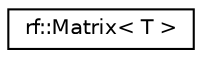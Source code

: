 digraph "Graphical Class Hierarchy"
{
  edge [fontname="Helvetica",fontsize="10",labelfontname="Helvetica",labelfontsize="10"];
  node [fontname="Helvetica",fontsize="10",shape=record];
  rankdir="LR";
  Node0 [label="rf::Matrix\< T \>",height=0.2,width=0.4,color="black", fillcolor="white", style="filled",URL="$classrf_1_1_matrix.html"];
}

